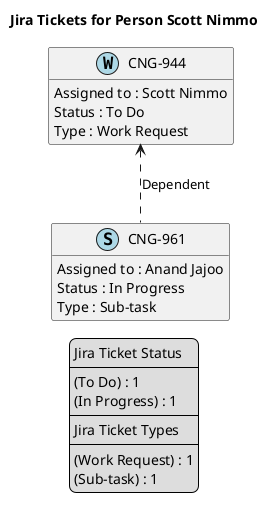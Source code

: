 @startuml
'https://plantuml.com/class-diagram

' GENERATE CLASS DIAGRAM ===========
' Generated at    : Thu Apr 18 11:01:10 CEST 2024

title Jira Tickets for Person Scott Nimmo
hide empty members

legend
Jira Ticket Status
----
(To Do) : 1
(In Progress) : 1
----
Jira Ticket Types
----
(Work Request) : 1
(Sub-task) : 1
end legend


' Tickets =======
class "CNG-944" << (W,lightblue) >> {
  Assigned to : Scott Nimmo
  Status : To Do
  Type : Work Request
}

class "CNG-961" << (S,lightblue) >> {
  Assigned to : Anand Jajoo
  Status : In Progress
  Type : Sub-task
}



' Links =======
"CNG-944" <.. "CNG-961" : Dependent


@enduml
